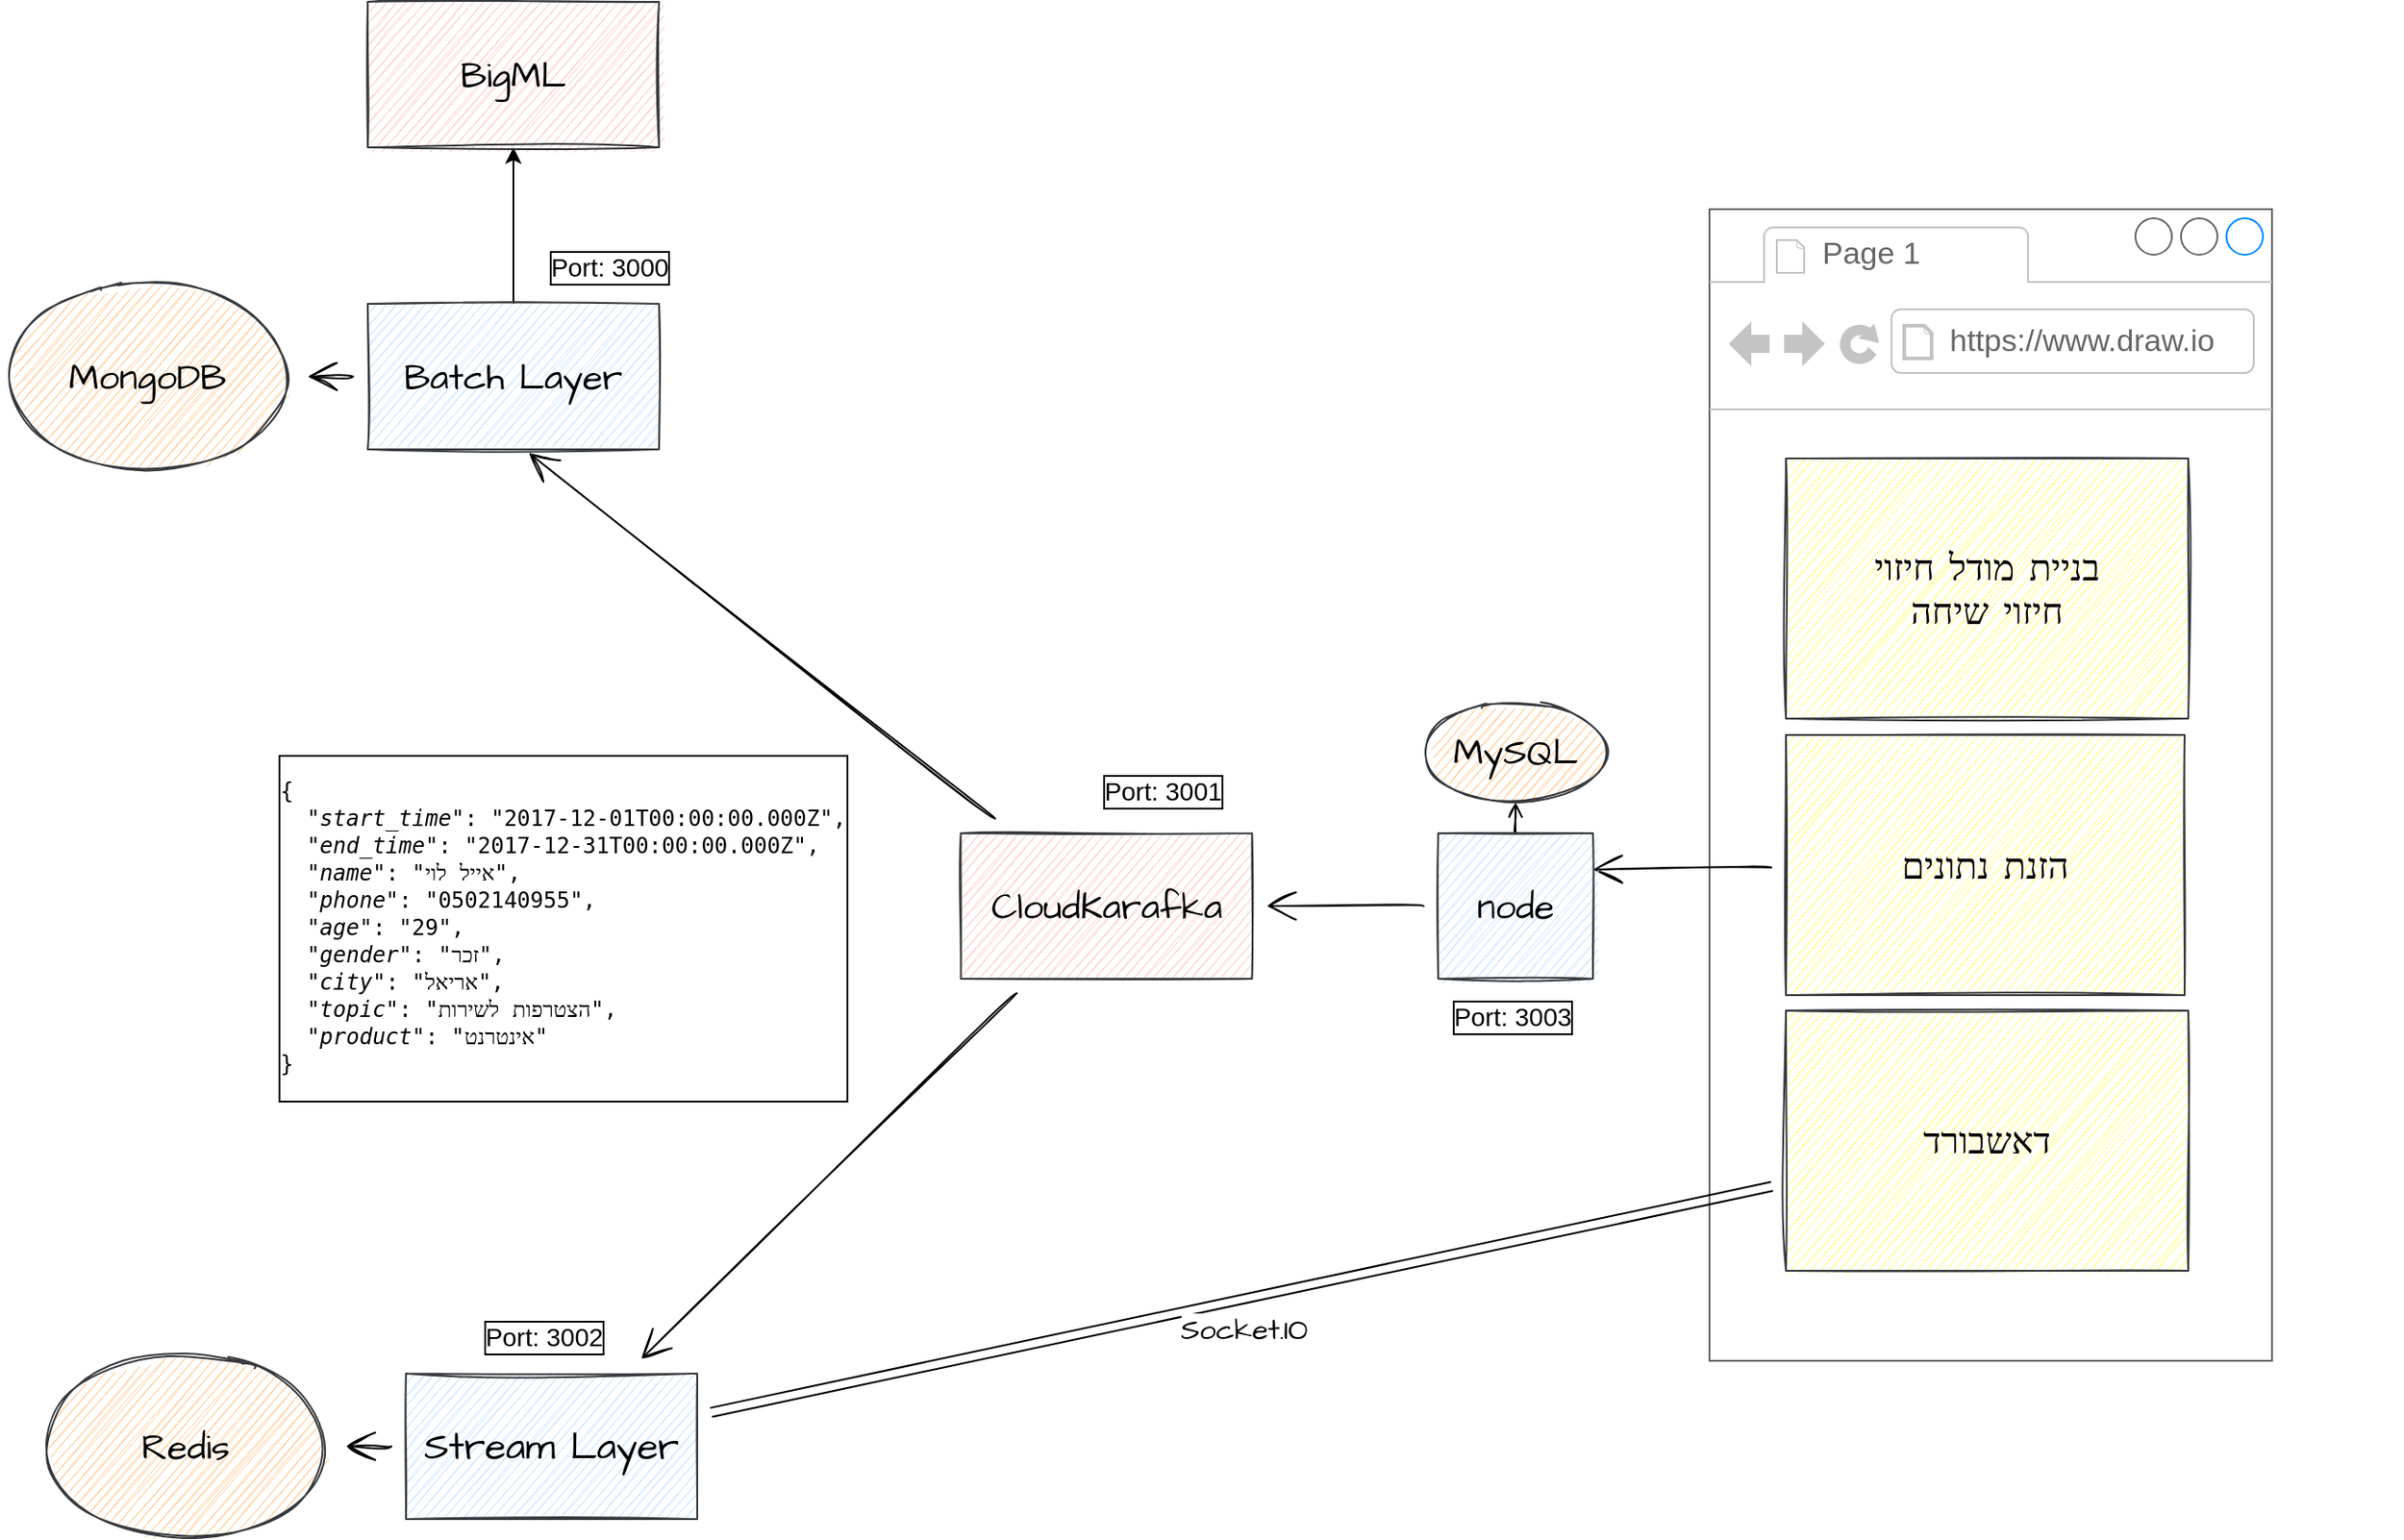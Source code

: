<mxfile>
    <diagram id="UuK2HaR8IraqpZOOFNCf" name="ארכיטקטורת מערכת">
        <mxGraphModel dx="3170" dy="1847" grid="0" gridSize="10" guides="1" tooltips="1" connect="1" arrows="1" fold="1" page="0" pageScale="1" pageWidth="827" pageHeight="1169" math="0" shadow="0">
            <root>
                <mxCell id="0"/>
                <mxCell id="1" parent="0"/>
                <mxCell id="23" value="" style="strokeWidth=1;shadow=0;dashed=0;align=center;html=1;shape=mxgraph.mockup.containers.browserWindow;rSize=0;strokeColor=#666666;strokeColor2=#008cff;strokeColor3=#c4c4c4;mainText=,;recursiveResize=0;sketch=0;fontSize=28;" parent="1" vertex="1">
                    <mxGeometry x="-40" y="-394" width="309" height="633" as="geometry"/>
                </mxCell>
                <mxCell id="24" value="Page 1" style="strokeWidth=1;shadow=0;dashed=0;align=center;html=1;shape=mxgraph.mockup.containers.anchor;fontSize=17;fontColor=#666666;align=left;" parent="23" vertex="1">
                    <mxGeometry x="60" y="12" width="110" height="26" as="geometry"/>
                </mxCell>
                <mxCell id="25" value="https://www.draw.io" style="strokeWidth=1;shadow=0;dashed=0;align=center;html=1;shape=mxgraph.mockup.containers.anchor;rSize=0;fontSize=17;fontColor=#666666;align=left;" parent="23" vertex="1">
                    <mxGeometry x="130" y="60" width="250" height="26" as="geometry"/>
                </mxCell>
                <mxCell id="33" style="edgeStyle=none;curved=1;rounded=0;sketch=1;hachureGap=4;orthogonalLoop=1;jettySize=auto;html=1;entryX=1;entryY=0.25;entryDx=0;entryDy=0;fontFamily=Architects Daughter;fontSource=https%3A%2F%2Ffonts.googleapis.com%2Fcss%3Ffamily%3DArchitects%2BDaughter;fontSize=16;endArrow=open;startSize=14;endSize=14;sourcePerimeterSpacing=8;targetPerimeterSpacing=8;" parent="1" source="26" target="32" edge="1">
                    <mxGeometry relative="1" as="geometry"/>
                </mxCell>
                <mxCell id="26" value="הזנת נתונים" style="rounded=0;whiteSpace=wrap;html=1;sketch=1;hachureGap=4;fontFamily=Architects Daughter;fontSource=https%3A%2F%2Ffonts.googleapis.com%2Fcss%3Ffamily%3DArchitects%2BDaughter;fontSize=20;fillColor=#ffff88;strokeColor=#36393d;" parent="1" vertex="1">
                    <mxGeometry x="2" y="-105" width="219" height="143" as="geometry"/>
                </mxCell>
                <mxCell id="27" value="דאשבורד" style="rounded=0;whiteSpace=wrap;html=1;sketch=1;hachureGap=4;fontFamily=Architects Daughter;fontSource=https%3A%2F%2Ffonts.googleapis.com%2Fcss%3Ffamily%3DArchitects%2BDaughter;fontSize=20;fillColor=#ffff88;strokeColor=#36393d;" parent="1" vertex="1">
                    <mxGeometry x="2" y="46.5" width="221" height="143" as="geometry"/>
                </mxCell>
                <mxCell id="41" style="edgeStyle=none;curved=1;rounded=0;sketch=1;hachureGap=4;orthogonalLoop=1;jettySize=auto;html=1;entryX=0.553;entryY=1.025;entryDx=0;entryDy=0;entryPerimeter=0;fontFamily=Architects Daughter;fontSource=https%3A%2F%2Ffonts.googleapis.com%2Fcss%3Ffamily%3DArchitects%2BDaughter;fontSize=16;endArrow=open;startSize=14;endSize=14;sourcePerimeterSpacing=8;targetPerimeterSpacing=8;" parent="1" source="28" target="39" edge="1">
                    <mxGeometry relative="1" as="geometry"/>
                </mxCell>
                <mxCell id="42" style="edgeStyle=none;curved=1;rounded=0;sketch=1;hachureGap=4;orthogonalLoop=1;jettySize=auto;html=1;fontFamily=Architects Daughter;fontSource=https%3A%2F%2Ffonts.googleapis.com%2Fcss%3Ffamily%3DArchitects%2BDaughter;fontSize=16;endArrow=open;startSize=14;endSize=14;sourcePerimeterSpacing=8;targetPerimeterSpacing=8;" parent="1" source="28" target="31" edge="1">
                    <mxGeometry relative="1" as="geometry"/>
                </mxCell>
                <mxCell id="28" value="CloudKarafka" style="rounded=0;whiteSpace=wrap;html=1;sketch=1;hachureGap=4;fontFamily=Architects Daughter;fontSource=https%3A%2F%2Ffonts.googleapis.com%2Fcss%3Ffamily%3DArchitects%2BDaughter;fontSize=20;fillColor=#ffcccc;strokeColor=#36393d;" parent="1" vertex="1">
                    <mxGeometry x="-451.25" y="-51" width="160" height="80" as="geometry"/>
                </mxCell>
                <mxCell id="37" value="" style="edgeStyle=none;curved=1;rounded=0;sketch=1;hachureGap=4;orthogonalLoop=1;jettySize=auto;html=1;fontFamily=Architects Daughter;fontSource=https%3A%2F%2Ffonts.googleapis.com%2Fcss%3Ffamily%3DArchitects%2BDaughter;fontSize=16;endArrow=open;startSize=14;endSize=14;sourcePerimeterSpacing=8;targetPerimeterSpacing=8;" parent="1" source="31" target="35" edge="1">
                    <mxGeometry relative="1" as="geometry"/>
                </mxCell>
                <mxCell id="44" value="Socket.IO" style="edgeStyle=none;curved=1;rounded=0;sketch=1;hachureGap=4;orthogonalLoop=1;jettySize=auto;html=1;fontFamily=Architects Daughter;fontSource=https%3A%2F%2Ffonts.googleapis.com%2Fcss%3Ffamily%3DArchitects%2BDaughter;fontSize=16;endArrow=open;sourcePerimeterSpacing=8;targetPerimeterSpacing=8;shape=link;width=5;" parent="1" source="31" target="27" edge="1">
                    <mxGeometry x="-0.012" y="-16" relative="1" as="geometry">
                        <mxPoint x="1" as="offset"/>
                    </mxGeometry>
                </mxCell>
                <mxCell id="31" value="Stream Layer" style="rounded=0;whiteSpace=wrap;html=1;sketch=1;hachureGap=4;fontFamily=Architects Daughter;fontSource=https%3A%2F%2Ffonts.googleapis.com%2Fcss%3Ffamily%3DArchitects%2BDaughter;fontSize=21;fillColor=#cce5ff;strokeColor=#36393d;" parent="1" vertex="1">
                    <mxGeometry x="-756" y="246" width="160" height="80" as="geometry"/>
                </mxCell>
                <mxCell id="43" value="" style="edgeStyle=none;curved=1;rounded=0;sketch=1;hachureGap=4;orthogonalLoop=1;jettySize=auto;html=1;fontFamily=Architects Daughter;fontSource=https%3A%2F%2Ffonts.googleapis.com%2Fcss%3Ffamily%3DArchitects%2BDaughter;fontSize=16;endArrow=open;startSize=14;endSize=14;sourcePerimeterSpacing=8;targetPerimeterSpacing=8;" parent="1" source="32" target="28" edge="1">
                    <mxGeometry relative="1" as="geometry"/>
                </mxCell>
                <mxCell id="46" style="edgeStyle=none;curved=1;rounded=0;sketch=1;hachureGap=4;orthogonalLoop=1;jettySize=auto;html=1;exitX=0.5;exitY=0;exitDx=0;exitDy=0;entryX=0.5;entryY=1;entryDx=0;entryDy=0;fontFamily=Architects Daughter;fontSource=https%3A%2F%2Ffonts.googleapis.com%2Fcss%3Ffamily%3DArchitects%2BDaughter;fontSize=16;endArrow=open;sourcePerimeterSpacing=8;targetPerimeterSpacing=8;" parent="1" source="32" target="45" edge="1">
                    <mxGeometry relative="1" as="geometry"/>
                </mxCell>
                <mxCell id="32" value="node" style="rounded=0;whiteSpace=wrap;html=1;sketch=1;hachureGap=4;fontFamily=Architects Daughter;fontSource=https%3A%2F%2Ffonts.googleapis.com%2Fcss%3Ffamily%3DArchitects%2BDaughter;fontSize=20;fillColor=#cce5ff;strokeColor=#36393d;" parent="1" vertex="1">
                    <mxGeometry x="-189" y="-51" width="85" height="80" as="geometry"/>
                </mxCell>
                <mxCell id="35" value="Redis" style="ellipse;whiteSpace=wrap;html=1;sketch=1;hachureGap=4;fontFamily=Architects Daughter;fontSource=https%3A%2F%2Ffonts.googleapis.com%2Fcss%3Ffamily%3DArchitects%2BDaughter;fontSize=20;fillColor=#ffcc99;strokeColor=#36393d;" parent="1" vertex="1">
                    <mxGeometry x="-957" y="236" width="160" height="100" as="geometry"/>
                </mxCell>
                <mxCell id="38" value="" style="edgeStyle=none;curved=1;rounded=0;sketch=1;hachureGap=4;orthogonalLoop=1;jettySize=auto;html=1;fontFamily=Architects Daughter;fontSource=https%3A%2F%2Ffonts.googleapis.com%2Fcss%3Ffamily%3DArchitects%2BDaughter;fontSize=16;endArrow=open;startSize=14;endSize=14;sourcePerimeterSpacing=8;targetPerimeterSpacing=8;" parent="1" source="39" target="40" edge="1">
                    <mxGeometry relative="1" as="geometry"/>
                </mxCell>
                <mxCell id="49" value="" style="edgeStyle=none;html=1;" parent="1" source="39" target="48" edge="1">
                    <mxGeometry relative="1" as="geometry"/>
                </mxCell>
                <mxCell id="39" value="Batch Layer" style="rounded=0;whiteSpace=wrap;html=1;sketch=1;hachureGap=4;fontFamily=Architects Daughter;fontSource=https%3A%2F%2Ffonts.googleapis.com%2Fcss%3Ffamily%3DArchitects%2BDaughter;fontSize=20;fillColor=#cce5ff;strokeColor=#36393d;" parent="1" vertex="1">
                    <mxGeometry x="-777" y="-342" width="160" height="80" as="geometry"/>
                </mxCell>
                <mxCell id="40" value="MongoDB" style="ellipse;whiteSpace=wrap;html=1;sketch=1;hachureGap=4;fontFamily=Architects Daughter;fontSource=https%3A%2F%2Ffonts.googleapis.com%2Fcss%3Ffamily%3DArchitects%2BDaughter;fontSize=20;fillColor=#ffcc99;strokeColor=#36393d;" parent="1" vertex="1">
                    <mxGeometry x="-978" y="-352" width="160" height="100" as="geometry"/>
                </mxCell>
                <mxCell id="45" value="MySQL" style="ellipse;whiteSpace=wrap;html=1;sketch=1;hachureGap=4;fontFamily=Architects Daughter;fontSource=https%3A%2F%2Ffonts.googleapis.com%2Fcss%3Ffamily%3DArchitects%2BDaughter;fontSize=20;fillColor=#ffcc99;strokeColor=#36393d;" parent="1" vertex="1">
                    <mxGeometry x="-198.75" y="-124" width="104.5" height="56" as="geometry"/>
                </mxCell>
                <mxCell id="47" value="בניית מודל חיזוי&lt;br&gt;חיזוי שיחה" style="rounded=0;whiteSpace=wrap;html=1;sketch=1;hachureGap=4;fontFamily=Architects Daughter;fontSource=https%3A%2F%2Ffonts.googleapis.com%2Fcss%3Ffamily%3DArchitects%2BDaughter;fontSize=20;fillColor=#ffff88;strokeColor=#36393d;" parent="1" vertex="1">
                    <mxGeometry x="2" y="-257" width="221" height="143" as="geometry"/>
                </mxCell>
                <mxCell id="48" value="BigML" style="rounded=0;whiteSpace=wrap;html=1;sketch=1;hachureGap=4;fontFamily=Architects Daughter;fontSource=https%3A%2F%2Ffonts.googleapis.com%2Fcss%3Ffamily%3DArchitects%2BDaughter;fontSize=20;fillColor=#ffcccc;strokeColor=#36393d;" parent="1" vertex="1">
                    <mxGeometry x="-777" y="-508" width="160" height="80" as="geometry"/>
                </mxCell>
                <mxCell id="vhvQ7SU2TXbLf--PxDNV-51" value="&lt;div style=&quot;font-family: consolas, &amp;quot;courier new&amp;quot;, monospace; line-height: 23px; font-size: 12px;&quot;&gt;&lt;pre style=&quot;line-height: 1.25; font-size: 12px;&quot;&gt;&lt;span style=&quot;background-color: rgb(255, 255, 255); font-size: 12px;&quot;&gt;{&lt;br style=&quot;font-size: 12px;&quot;&gt;&lt;/span&gt;&lt;span style=&quot;background-color: rgb(255, 255, 255); font-size: 12px;&quot;&gt;&amp;nbsp; &lt;span style=&quot;font-style: italic; font-size: 12px;&quot;&gt;&quot;start_time&quot;&lt;/span&gt;: &quot;2017-12-01T00:00:00.000Z&quot;,&lt;br style=&quot;font-size: 12px;&quot;&gt;&lt;/span&gt;&lt;span style=&quot;background-color: rgb(255, 255, 255); font-size: 12px;&quot;&gt;&amp;nbsp; &lt;span style=&quot;font-style: italic; font-size: 12px;&quot;&gt;&quot;end_time&quot;&lt;/span&gt;: &quot;2017-12-31T00:00:00.000Z&quot;,&lt;br style=&quot;font-size: 12px;&quot;&gt;&lt;/span&gt;&lt;span style=&quot;background-color: rgb(255, 255, 255); font-size: 12px;&quot;&gt;&amp;nbsp; &lt;span style=&quot;font-style: italic; font-size: 12px;&quot;&gt;&quot;name&quot;&lt;/span&gt;: &quot;אייל לוי&quot;,&lt;br style=&quot;font-size: 12px;&quot;&gt;&lt;/span&gt;&lt;span style=&quot;background-color: rgb(255, 255, 255); font-size: 12px;&quot;&gt;&amp;nbsp; &lt;span style=&quot;font-style: italic; font-size: 12px;&quot;&gt;&quot;phone&quot;&lt;/span&gt;: &quot;0502140955&quot;,&lt;br style=&quot;font-size: 12px;&quot;&gt;&lt;/span&gt;&lt;span style=&quot;background-color: rgb(255, 255, 255); font-size: 12px;&quot;&gt;&amp;nbsp; &lt;span style=&quot;font-style: italic; font-size: 12px;&quot;&gt;&quot;age&quot;&lt;/span&gt;: &quot;29&quot;,&lt;br style=&quot;font-size: 12px;&quot;&gt;&lt;/span&gt;&lt;span style=&quot;background-color: rgb(255, 255, 255); font-size: 12px;&quot;&gt;&amp;nbsp; &lt;span style=&quot;font-style: italic; font-size: 12px;&quot;&gt;&quot;gender&quot;&lt;/span&gt;: &quot;זכר&quot;,&lt;br style=&quot;font-size: 12px;&quot;&gt;&lt;/span&gt;&lt;span style=&quot;background-color: rgb(255, 255, 255); font-size: 12px;&quot;&gt;&amp;nbsp; &lt;span style=&quot;font-style: italic; font-size: 12px;&quot;&gt;&quot;city&quot;&lt;/span&gt;: &quot;אריאל&quot;,&lt;br style=&quot;font-size: 12px;&quot;&gt;&lt;/span&gt;&lt;span style=&quot;background-color: rgb(255, 255, 255); font-size: 12px;&quot;&gt;&amp;nbsp; &lt;span style=&quot;font-style: italic; font-size: 12px;&quot;&gt;&quot;topic&quot;&lt;/span&gt;: &quot;הצטרפות לשירות&quot;,&lt;br style=&quot;font-size: 12px;&quot;&gt;&lt;/span&gt;&lt;span style=&quot;background-color: rgb(255, 255, 255); font-size: 12px;&quot;&gt;&amp;nbsp; &lt;span style=&quot;font-style: italic; font-size: 12px;&quot;&gt;&quot;product&quot;&lt;/span&gt;: &quot;אינטרנט&quot;&lt;br style=&quot;font-size: 12px;&quot;&gt;&lt;/span&gt;&lt;span style=&quot;background-color: rgb(255, 255, 255); font-size: 12px;&quot;&gt;}&lt;/span&gt;&lt;/pre&gt;&lt;/div&gt;" style="text;html=1;strokeColor=none;fillColor=none;align=left;verticalAlign=middle;whiteSpace=wrap;rounded=0;fontSize=12;labelBorderColor=default;" vertex="1" parent="1">
                    <mxGeometry x="-828" y="-92" width="330" height="185" as="geometry"/>
                </mxCell>
                <mxCell id="vhvQ7SU2TXbLf--PxDNV-56" value="Port: 3002" style="text;html=1;strokeColor=none;fillColor=none;align=center;verticalAlign=middle;whiteSpace=wrap;rounded=0;labelBackgroundColor=#FFFFFF;labelBorderColor=default;fontSize=14;fontColor=#000000;" vertex="1" parent="1">
                    <mxGeometry x="-724" y="211" width="88" height="30" as="geometry"/>
                </mxCell>
                <mxCell id="vhvQ7SU2TXbLf--PxDNV-57" value="Port: 3000" style="text;html=1;strokeColor=none;fillColor=none;align=center;verticalAlign=middle;whiteSpace=wrap;rounded=0;labelBackgroundColor=#FFFFFF;labelBorderColor=default;fontSize=14;fontColor=#000000;" vertex="1" parent="1">
                    <mxGeometry x="-688" y="-377" width="88" height="30" as="geometry"/>
                </mxCell>
                <mxCell id="vhvQ7SU2TXbLf--PxDNV-58" value="Port: 3001" style="text;html=1;strokeColor=none;fillColor=none;align=center;verticalAlign=middle;whiteSpace=wrap;rounded=0;labelBackgroundColor=#FFFFFF;labelBorderColor=default;fontSize=14;fontColor=#000000;" vertex="1" parent="1">
                    <mxGeometry x="-384" y="-89" width="88" height="30" as="geometry"/>
                </mxCell>
                <mxCell id="vhvQ7SU2TXbLf--PxDNV-59" value="Port: 3003" style="text;html=1;strokeColor=none;fillColor=none;align=center;verticalAlign=middle;whiteSpace=wrap;rounded=0;labelBackgroundColor=#FFFFFF;labelBorderColor=default;fontSize=14;fontColor=#000000;" vertex="1" parent="1">
                    <mxGeometry x="-192" y="35" width="88" height="30" as="geometry"/>
                </mxCell>
            </root>
        </mxGraphModel>
    </diagram>
    <diagram id="P85h82dA6LXHRIZTX0QC" name="SreamLayer">
        <mxGraphModel dx="1182" dy="628" grid="1" gridSize="10" guides="1" tooltips="1" connect="1" arrows="1" fold="1" page="1" pageScale="1" pageWidth="827" pageHeight="1169" math="0" shadow="0">
            <root>
                <mxCell id="vRY0Rg8dUZFfQzen5DUI-0"/>
                <mxCell id="vRY0Rg8dUZFfQzen5DUI-1" parent="vRY0Rg8dUZFfQzen5DUI-0"/>
                <mxCell id="vRY0Rg8dUZFfQzen5DUI-2" value="Sream Layer" style="swimlane;" parent="vRY0Rg8dUZFfQzen5DUI-1" vertex="1">
                    <mxGeometry x="220" y="220" width="460" height="320" as="geometry"/>
                </mxCell>
            </root>
        </mxGraphModel>
    </diagram>
    <diagram id="OC1M_GP1efDRiu2blmym" name="נתוני לקוחות">
        <mxGraphModel dx="1182" dy="628" grid="1" gridSize="10" guides="1" tooltips="1" connect="1" arrows="1" fold="1" page="1" pageScale="1" pageWidth="827" pageHeight="1169" math="0" shadow="0">
            <root>
                <mxCell id="tpzjsjMTKmNWrkl4Ve3y-0"/>
                <mxCell id="tpzjsjMTKmNWrkl4Ve3y-1" parent="tpzjsjMTKmNWrkl4Ve3y-0"/>
                <mxCell id="tpzjsjMTKmNWrkl4Ve3y-81" value="" style="edgeStyle=none;html=1;" parent="tpzjsjMTKmNWrkl4Ve3y-1" source="tpzjsjMTKmNWrkl4Ve3y-77" target="tpzjsjMTKmNWrkl4Ve3y-79" edge="1">
                    <mxGeometry relative="1" as="geometry"/>
                </mxCell>
                <mxCell id="tpzjsjMTKmNWrkl4Ve3y-77" value="Custumer" style="swimlane;childLayout=stackLayout;horizontal=1;startSize=30;horizontalStack=0;rounded=1;fontSize=14;fontStyle=0;strokeWidth=2;resizeParent=0;resizeLast=1;shadow=0;dashed=0;align=center;" parent="tpzjsjMTKmNWrkl4Ve3y-1" vertex="1">
                    <mxGeometry x="380" y="410" width="160" height="120" as="geometry"/>
                </mxCell>
                <mxCell id="tpzjsjMTKmNWrkl4Ve3y-78" value="cust_id&#10;name&#10;birth_date&#10;address&#10;gender&#10;" style="align=left;strokeColor=none;fillColor=none;spacingLeft=4;fontSize=12;verticalAlign=top;resizable=0;rotatable=0;part=1;" parent="tpzjsjMTKmNWrkl4Ve3y-77" vertex="1">
                    <mxGeometry y="30" width="160" height="90" as="geometry"/>
                </mxCell>
                <mxCell id="tpzjsjMTKmNWrkl4Ve3y-87" value="" style="edgeStyle=none;html=1;" parent="tpzjsjMTKmNWrkl4Ve3y-1" source="tpzjsjMTKmNWrkl4Ve3y-79" target="tpzjsjMTKmNWrkl4Ve3y-85" edge="1">
                    <mxGeometry relative="1" as="geometry"/>
                </mxCell>
                <mxCell id="tpzjsjMTKmNWrkl4Ve3y-79" value="Custumer_products" style="swimlane;childLayout=stackLayout;horizontal=1;startSize=30;horizontalStack=0;rounded=1;fontSize=14;fontStyle=0;strokeWidth=2;resizeParent=0;resizeLast=1;shadow=0;dashed=0;align=center;" parent="tpzjsjMTKmNWrkl4Ve3y-1" vertex="1">
                    <mxGeometry x="580" y="430" width="160" height="80" as="geometry"/>
                </mxCell>
                <mxCell id="tpzjsjMTKmNWrkl4Ve3y-80" value="cust_id&#10;product_id" style="align=left;strokeColor=none;fillColor=none;spacingLeft=4;fontSize=12;verticalAlign=top;resizable=0;rotatable=0;part=1;" parent="tpzjsjMTKmNWrkl4Ve3y-79" vertex="1">
                    <mxGeometry y="30" width="160" height="50" as="geometry"/>
                </mxCell>
                <mxCell id="tpzjsjMTKmNWrkl4Ve3y-85" value="products" style="swimlane;childLayout=stackLayout;horizontal=1;startSize=30;horizontalStack=0;rounded=1;fontSize=14;fontStyle=0;strokeWidth=2;resizeParent=0;resizeLast=1;shadow=0;dashed=0;align=center;" parent="tpzjsjMTKmNWrkl4Ve3y-1" vertex="1">
                    <mxGeometry x="580" y="540" width="160" height="80" as="geometry"/>
                </mxCell>
                <mxCell id="tpzjsjMTKmNWrkl4Ve3y-86" value="product_id&#10;title" style="align=left;strokeColor=none;fillColor=none;spacingLeft=4;fontSize=12;verticalAlign=top;resizable=0;rotatable=0;part=1;" parent="tpzjsjMTKmNWrkl4Ve3y-85" vertex="1">
                    <mxGeometry y="30" width="160" height="50" as="geometry"/>
                </mxCell>
            </root>
        </mxGraphModel>
    </diagram>
    <diagram id="dzEZAZBYIZPmV__bGYyE" name="נתוני שיחה">
        <mxGraphModel dx="1182" dy="628" grid="1" gridSize="10" guides="1" tooltips="1" connect="1" arrows="1" fold="1" page="1" pageScale="1" pageWidth="827" pageHeight="1169" math="0" shadow="0">
            <root>
                <mxCell id="0Cny4hkROh3hkvsonhbf-0"/>
                <mxCell id="0Cny4hkROh3hkvsonhbf-1" parent="0Cny4hkROh3hkvsonhbf-0"/>
            </root>
        </mxGraphModel>
    </diagram>
</mxfile>